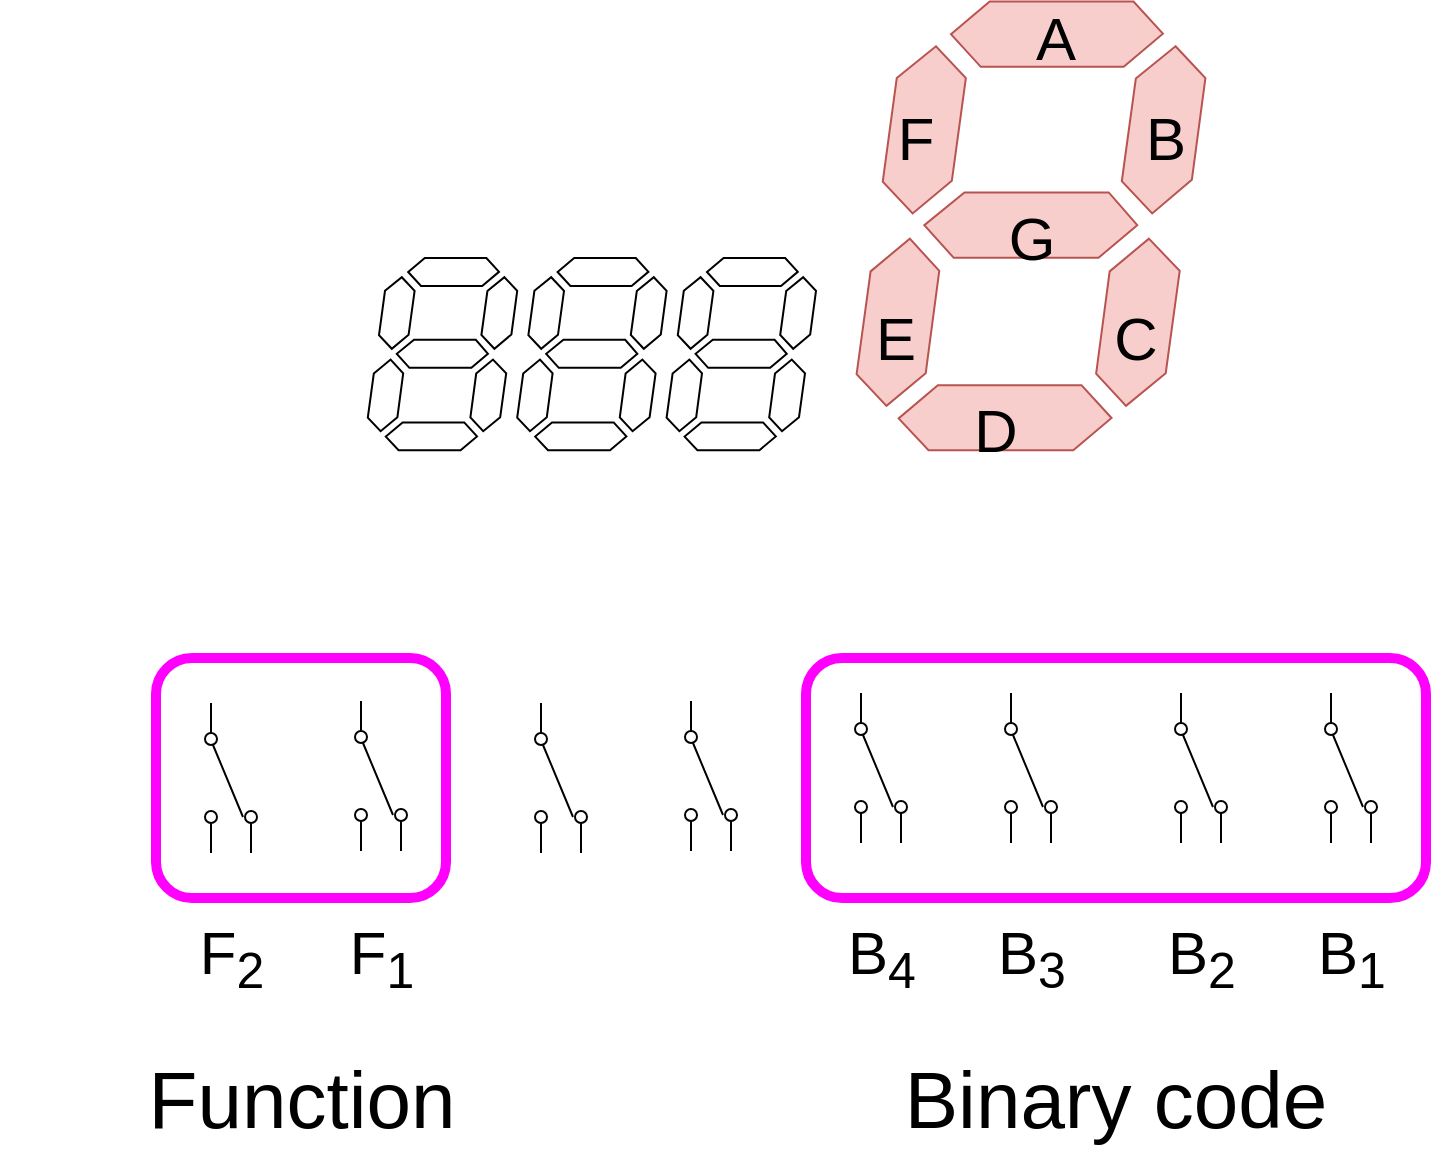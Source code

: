 <mxfile version="12.7.1" type="github">
  <diagram name="Page-1" id="7e0a89b8-554c-2b80-1dc8-d5c74ca68de4">
    <mxGraphModel dx="2081" dy="532" grid="1" gridSize="10" guides="1" tooltips="1" connect="1" arrows="1" fold="1" page="1" pageScale="1" pageWidth="1100" pageHeight="850" background="#ffffff" math="0" shadow="0">
      <root>
        <mxCell id="0" />
        <mxCell id="1" parent="0" />
        <mxCell id="zF1yohjajByQZwbTASdC-22" value="" style="rounded=1;whiteSpace=wrap;html=1;fillColor=none;strokeColor=#FF00FF;strokeWidth=5;" vertex="1" parent="1">
          <mxGeometry x="375" y="440" width="310" height="120" as="geometry" />
        </mxCell>
        <mxCell id="zF1yohjajByQZwbTASdC-9" value="" style="pointerEvents=1;verticalLabelPosition=bottom;shadow=0;dashed=0;align=center;html=1;verticalAlign=top;shape=mxgraph.electrical.electro-mechanical.2-way_switch;rotation=90;" vertex="1" parent="1">
          <mxGeometry x="610" y="482" width="75" height="26" as="geometry" />
        </mxCell>
        <mxCell id="zF1yohjajByQZwbTASdC-10" value="" style="pointerEvents=1;verticalLabelPosition=bottom;shadow=0;dashed=0;align=center;html=1;verticalAlign=top;shape=mxgraph.electrical.electro-mechanical.2-way_switch;rotation=90;" vertex="1" parent="1">
          <mxGeometry x="535" y="482" width="75" height="26" as="geometry" />
        </mxCell>
        <mxCell id="zF1yohjajByQZwbTASdC-11" value="" style="pointerEvents=1;verticalLabelPosition=bottom;shadow=0;dashed=0;align=center;html=1;verticalAlign=top;shape=mxgraph.electrical.electro-mechanical.2-way_switch;rotation=90;" vertex="1" parent="1">
          <mxGeometry x="450" y="482" width="75" height="26" as="geometry" />
        </mxCell>
        <mxCell id="zF1yohjajByQZwbTASdC-12" value="" style="pointerEvents=1;verticalLabelPosition=bottom;shadow=0;dashed=0;align=center;html=1;verticalAlign=top;shape=mxgraph.electrical.electro-mechanical.2-way_switch;rotation=90;" vertex="1" parent="1">
          <mxGeometry x="375" y="482" width="75" height="26" as="geometry" />
        </mxCell>
        <mxCell id="zF1yohjajByQZwbTASdC-13" value="" style="pointerEvents=1;verticalLabelPosition=bottom;shadow=0;dashed=0;align=center;html=1;verticalAlign=top;shape=mxgraph.electrical.electro-mechanical.2-way_switch;rotation=90;" vertex="1" parent="1">
          <mxGeometry x="290" y="486" width="75" height="26" as="geometry" />
        </mxCell>
        <mxCell id="zF1yohjajByQZwbTASdC-14" value="" style="pointerEvents=1;verticalLabelPosition=bottom;shadow=0;dashed=0;align=center;html=1;verticalAlign=top;shape=mxgraph.electrical.electro-mechanical.2-way_switch;rotation=90;" vertex="1" parent="1">
          <mxGeometry x="215" y="487" width="75" height="26" as="geometry" />
        </mxCell>
        <mxCell id="zF1yohjajByQZwbTASdC-15" value="" style="pointerEvents=1;verticalLabelPosition=bottom;shadow=0;dashed=0;align=center;html=1;verticalAlign=top;shape=mxgraph.electrical.electro-mechanical.2-way_switch;rotation=90;" vertex="1" parent="1">
          <mxGeometry x="125" y="486" width="75" height="26" as="geometry" />
        </mxCell>
        <mxCell id="zF1yohjajByQZwbTASdC-16" value="" style="pointerEvents=1;verticalLabelPosition=bottom;shadow=0;dashed=0;align=center;html=1;verticalAlign=top;shape=mxgraph.electrical.electro-mechanical.2-way_switch;rotation=90;" vertex="1" parent="1">
          <mxGeometry x="50" y="487" width="75" height="26" as="geometry" />
        </mxCell>
        <mxCell id="zF1yohjajByQZwbTASdC-17" value="" style="verticalLabelPosition=bottom;shadow=0;dashed=0;align=center;html=1;verticalAlign=top;shape=mxgraph.electrical.opto_electronics.7_segment_display;pointerEvents=1;" vertex="1" parent="1">
          <mxGeometry x="155.9" y="240" width="74.7" height="96.1" as="geometry" />
        </mxCell>
        <mxCell id="zF1yohjajByQZwbTASdC-18" value="" style="verticalLabelPosition=bottom;shadow=0;dashed=0;align=center;html=1;verticalAlign=top;shape=mxgraph.electrical.opto_electronics.7_segment_display;pointerEvents=1;" vertex="1" parent="1">
          <mxGeometry x="230.6" y="240" width="74.7" height="96.1" as="geometry" />
        </mxCell>
        <mxCell id="zF1yohjajByQZwbTASdC-19" value="" style="verticalLabelPosition=bottom;shadow=0;dashed=0;align=center;html=1;verticalAlign=top;shape=mxgraph.electrical.opto_electronics.7_segment_display;pointerEvents=1;" vertex="1" parent="1">
          <mxGeometry x="305.3" y="240" width="74.7" height="96.1" as="geometry" />
        </mxCell>
        <mxCell id="zF1yohjajByQZwbTASdC-20" value="" style="verticalLabelPosition=bottom;shadow=0;dashed=0;align=center;html=1;verticalAlign=top;shape=mxgraph.electrical.opto_electronics.7_segment_display;pointerEvents=1;fillColor=#f8cecc;strokeColor=#b85450;" vertex="1" parent="1">
          <mxGeometry x="400.3" y="111.74" width="174.4" height="224.36" as="geometry" />
        </mxCell>
        <mxCell id="zF1yohjajByQZwbTASdC-23" value="" style="rounded=1;whiteSpace=wrap;html=1;fillColor=none;strokeColor=#FF00FF;strokeWidth=5;" vertex="1" parent="1">
          <mxGeometry x="50" y="440" width="145" height="120" as="geometry" />
        </mxCell>
        <mxCell id="zF1yohjajByQZwbTASdC-25" value="&lt;font style=&quot;font-size: 40px&quot;&gt;Binary code&lt;/font&gt;" style="text;html=1;strokeColor=none;fillColor=none;align=center;verticalAlign=middle;whiteSpace=wrap;rounded=0;" vertex="1" parent="1">
          <mxGeometry x="380" y="650" width="300" height="20" as="geometry" />
        </mxCell>
        <mxCell id="zF1yohjajByQZwbTASdC-27" value="&lt;font style=&quot;font-size: 40px&quot;&gt;Function&lt;/font&gt;" style="text;html=1;strokeColor=none;fillColor=none;align=center;verticalAlign=middle;whiteSpace=wrap;rounded=0;" vertex="1" parent="1">
          <mxGeometry x="-27.5" y="650" width="300" height="20" as="geometry" />
        </mxCell>
        <mxCell id="zF1yohjajByQZwbTASdC-28" value="&lt;font style=&quot;font-size: 30px&quot;&gt;B&lt;sub&gt;1&lt;/sub&gt;&lt;/font&gt;" style="text;html=1;strokeColor=none;fillColor=none;align=center;verticalAlign=middle;whiteSpace=wrap;rounded=0;" vertex="1" parent="1">
          <mxGeometry x="627.5" y="580" width="40" height="20" as="geometry" />
        </mxCell>
        <mxCell id="zF1yohjajByQZwbTASdC-29" value="&lt;font style=&quot;font-size: 30px&quot;&gt;B&lt;sub&gt;2&lt;/sub&gt;&lt;/font&gt;" style="text;html=1;strokeColor=none;fillColor=none;align=center;verticalAlign=middle;whiteSpace=wrap;rounded=0;" vertex="1" parent="1">
          <mxGeometry x="552.5" y="580" width="40" height="20" as="geometry" />
        </mxCell>
        <mxCell id="zF1yohjajByQZwbTASdC-30" value="&lt;font style=&quot;font-size: 30px&quot;&gt;B&lt;sub&gt;3&lt;/sub&gt;&lt;/font&gt;" style="text;html=1;strokeColor=none;fillColor=none;align=center;verticalAlign=middle;whiteSpace=wrap;rounded=0;" vertex="1" parent="1">
          <mxGeometry x="467.5" y="580" width="40" height="20" as="geometry" />
        </mxCell>
        <mxCell id="zF1yohjajByQZwbTASdC-31" value="&lt;font style=&quot;font-size: 30px&quot;&gt;B&lt;sub&gt;4&lt;/sub&gt;&lt;/font&gt;" style="text;html=1;strokeColor=none;fillColor=none;align=center;verticalAlign=middle;whiteSpace=wrap;rounded=0;" vertex="1" parent="1">
          <mxGeometry x="392.5" y="580" width="40" height="20" as="geometry" />
        </mxCell>
        <mxCell id="zF1yohjajByQZwbTASdC-32" value="&lt;font style=&quot;font-size: 30px&quot;&gt;F&lt;sub&gt;1&lt;/sub&gt;&lt;/font&gt;" style="text;html=1;strokeColor=none;fillColor=none;align=center;verticalAlign=middle;whiteSpace=wrap;rounded=0;" vertex="1" parent="1">
          <mxGeometry x="142.5" y="580" width="40" height="20" as="geometry" />
        </mxCell>
        <mxCell id="zF1yohjajByQZwbTASdC-33" value="&lt;font style=&quot;font-size: 30px&quot;&gt;F&lt;sub&gt;2&lt;/sub&gt;&lt;/font&gt;" style="text;html=1;strokeColor=none;fillColor=none;align=center;verticalAlign=middle;whiteSpace=wrap;rounded=0;" vertex="1" parent="1">
          <mxGeometry x="67.5" y="580" width="40" height="20" as="geometry" />
        </mxCell>
        <mxCell id="zF1yohjajByQZwbTASdC-37" value="&lt;font style=&quot;font-size: 30px&quot;&gt;B&lt;/font&gt;" style="text;html=1;strokeColor=none;fillColor=none;align=center;verticalAlign=middle;whiteSpace=wrap;rounded=0;" vertex="1" parent="1">
          <mxGeometry x="535" y="170" width="40" height="20" as="geometry" />
        </mxCell>
        <mxCell id="zF1yohjajByQZwbTASdC-38" value="&lt;font style=&quot;font-size: 30px&quot;&gt;A&lt;/font&gt;" style="text;html=1;strokeColor=none;fillColor=none;align=center;verticalAlign=middle;whiteSpace=wrap;rounded=0;" vertex="1" parent="1">
          <mxGeometry x="480" y="120.0" width="40" height="20" as="geometry" />
        </mxCell>
        <mxCell id="zF1yohjajByQZwbTASdC-41" value="&lt;div&gt;&lt;font style=&quot;font-size: 30px&quot;&gt;C&lt;/font&gt;&lt;/div&gt;" style="text;html=1;strokeColor=none;fillColor=none;align=center;verticalAlign=middle;whiteSpace=wrap;rounded=0;" vertex="1" parent="1">
          <mxGeometry x="520" y="270" width="40" height="20" as="geometry" />
        </mxCell>
        <mxCell id="zF1yohjajByQZwbTASdC-42" value="&lt;font style=&quot;font-size: 30px&quot;&gt;D&lt;/font&gt;" style="text;html=1;strokeColor=none;fillColor=none;align=center;verticalAlign=middle;whiteSpace=wrap;rounded=0;" vertex="1" parent="1">
          <mxGeometry x="450" y="316.1" width="40" height="20" as="geometry" />
        </mxCell>
        <mxCell id="zF1yohjajByQZwbTASdC-43" value="&lt;font style=&quot;font-size: 30px&quot;&gt;E&lt;/font&gt;" style="text;html=1;strokeColor=none;fillColor=none;align=center;verticalAlign=middle;whiteSpace=wrap;rounded=0;" vertex="1" parent="1">
          <mxGeometry x="400.3" y="270" width="40" height="20" as="geometry" />
        </mxCell>
        <mxCell id="zF1yohjajByQZwbTASdC-44" value="&lt;font style=&quot;font-size: 30px&quot;&gt;F&lt;/font&gt;" style="text;html=1;strokeColor=none;fillColor=none;align=center;verticalAlign=middle;whiteSpace=wrap;rounded=0;" vertex="1" parent="1">
          <mxGeometry x="410" y="170" width="40" height="20" as="geometry" />
        </mxCell>
        <mxCell id="zF1yohjajByQZwbTASdC-45" value="&lt;font style=&quot;font-size: 30px&quot;&gt;G&lt;/font&gt;" style="text;html=1;strokeColor=none;fillColor=none;align=center;verticalAlign=middle;whiteSpace=wrap;rounded=0;" vertex="1" parent="1">
          <mxGeometry x="467.5" y="220" width="40" height="20" as="geometry" />
        </mxCell>
      </root>
    </mxGraphModel>
  </diagram>
</mxfile>
